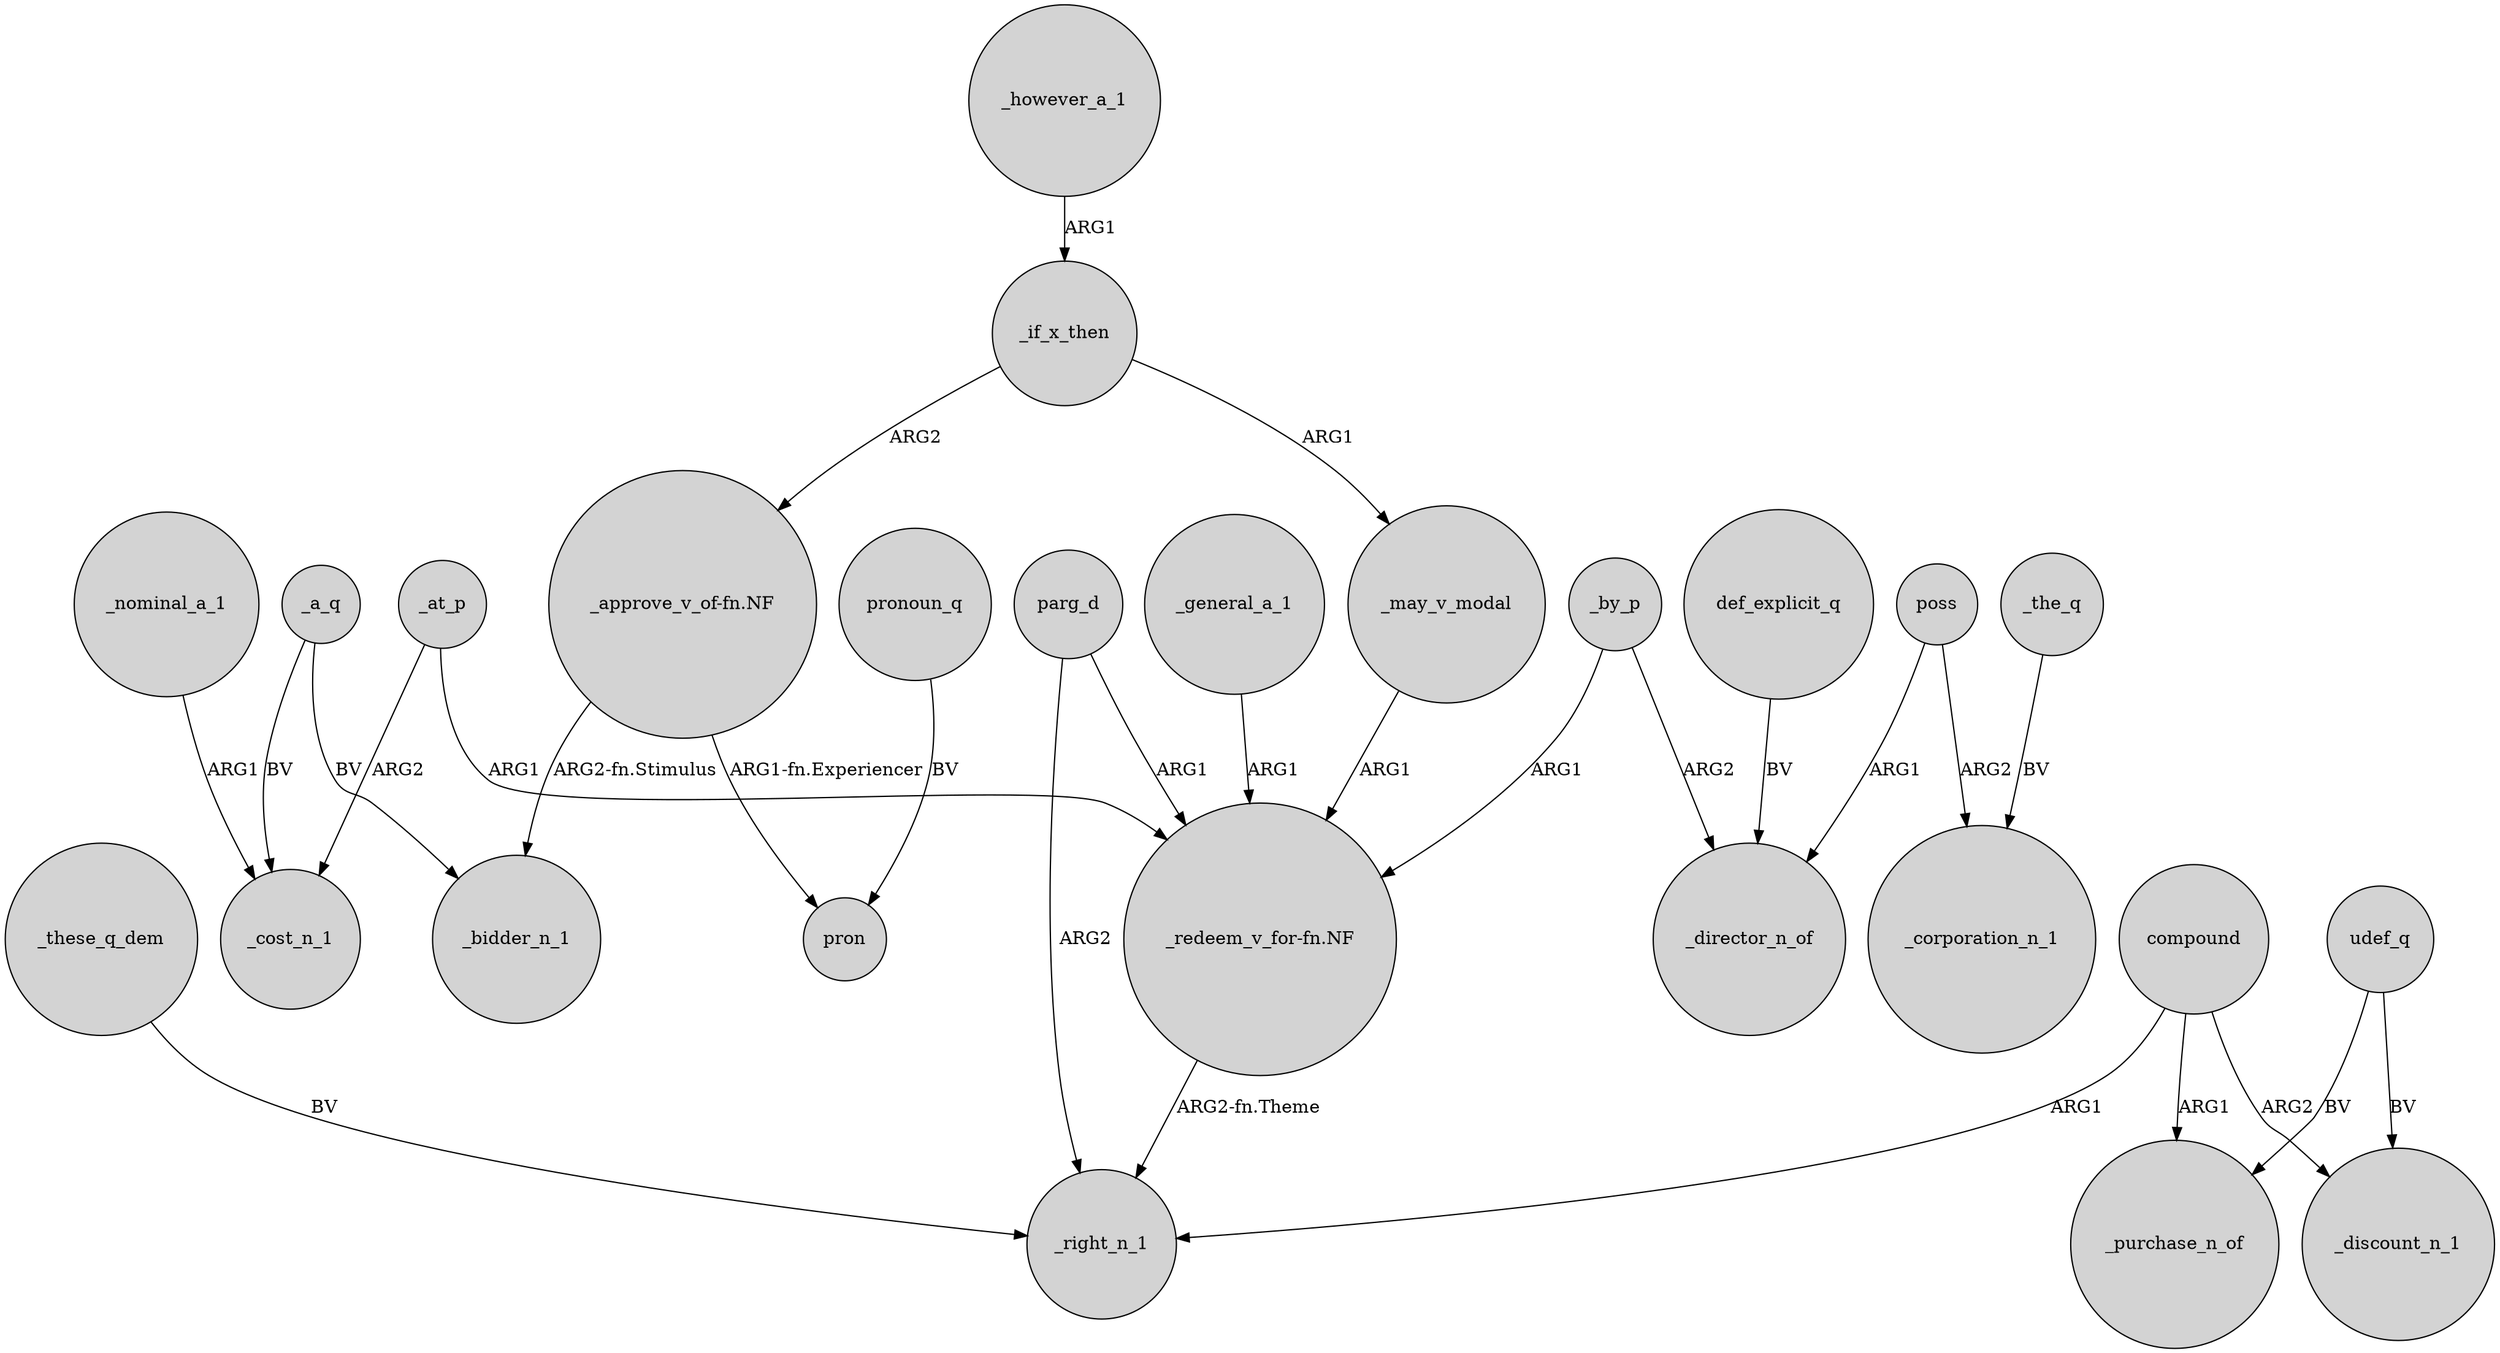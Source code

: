 digraph {
	node [shape=circle style=filled]
	_these_q_dem -> _right_n_1 [label=BV]
	poss -> _director_n_of [label=ARG1]
	_the_q -> _corporation_n_1 [label=BV]
	"_approve_v_of-fn.NF" -> _bidder_n_1 [label="ARG2-fn.Stimulus"]
	parg_d -> "_redeem_v_for-fn.NF" [label=ARG1]
	compound -> _purchase_n_of [label=ARG1]
	poss -> _corporation_n_1 [label=ARG2]
	_if_x_then -> _may_v_modal [label=ARG1]
	udef_q -> _discount_n_1 [label=BV]
	_general_a_1 -> "_redeem_v_for-fn.NF" [label=ARG1]
	_may_v_modal -> "_redeem_v_for-fn.NF" [label=ARG1]
	pronoun_q -> pron [label=BV]
	_at_p -> "_redeem_v_for-fn.NF" [label=ARG1]
	_by_p -> _director_n_of [label=ARG2]
	_by_p -> "_redeem_v_for-fn.NF" [label=ARG1]
	"_approve_v_of-fn.NF" -> pron [label="ARG1-fn.Experiencer"]
	_however_a_1 -> _if_x_then [label=ARG1]
	_if_x_then -> "_approve_v_of-fn.NF" [label=ARG2]
	parg_d -> _right_n_1 [label=ARG2]
	_at_p -> _cost_n_1 [label=ARG2]
	_a_q -> _bidder_n_1 [label=BV]
	compound -> _right_n_1 [label=ARG1]
	compound -> _discount_n_1 [label=ARG2]
	"_redeem_v_for-fn.NF" -> _right_n_1 [label="ARG2-fn.Theme"]
	_nominal_a_1 -> _cost_n_1 [label=ARG1]
	_a_q -> _cost_n_1 [label=BV]
	udef_q -> _purchase_n_of [label=BV]
	def_explicit_q -> _director_n_of [label=BV]
}
